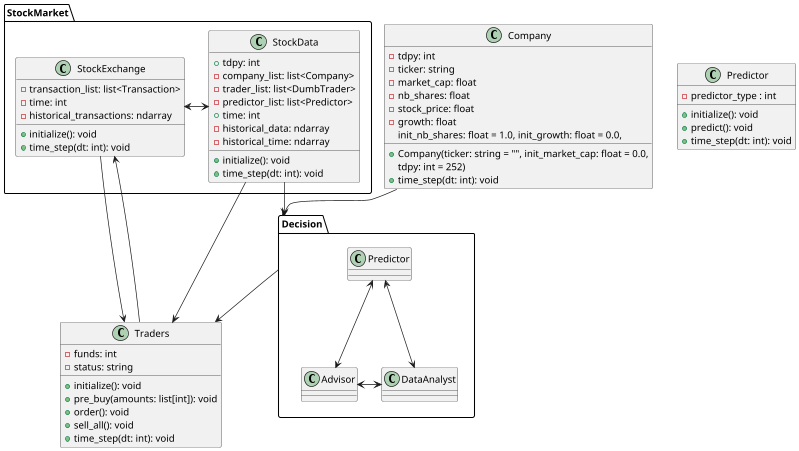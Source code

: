 @startuml
scale max 800*800
class Company {
    - tdpy: int
    - ticker: string
    - market_cap: float
    - nb_shares: float
    - stock_price: float
    - growth: float
    + Company(ticker: string = "", init_market_cap: float = 0.0,
              init_nb_shares: float = 1.0, init_growth: float = 0.0,
              tdpy: int = 252)
    + time_step(dt: int): void
}

class Traders {
    - funds: int
    - status: string
    + initialize(): void
    + pre_buy(amounts: list[int]): void
    + order(): void
    + sell_all(): void
    + time_step(dt: int): void
}

class Predictor {
    - predictor_type : int
    + initialize(): void
    + predict(): void
    + time_step(dt: int): void
}

package StockMarket {
        class StockData {
        + tdpy: int
        - company_list: list<Company>
        - trader_list: list<DumbTrader>
        - predictor_list: list<Predictor>
        + time: int
        - historical_data: ndarray
        - historical_time: ndarray
        + initialize(): void
        + time_step(dt: int): void
        }

        class StockExchange
        {
        - transaction_list: list<Transaction>
        - time: int
        - historical_transactions: ndarray
        + initialize(): void
        + time_step(dt: int): void
    }
}

package Decision {
    class Predictor
    class Advisor
    class DataAnalyst
}

StockMarket.StockExchange <-right-> StockMarket.StockData
StockMarket.StockData --> Traders
StockMarket.StockData --> Decision
StockMarket.StockExchange --> Traders
StockMarket.StockExchange <-- Traders
Company --> Decision
Decision --> Traders
Decision.Predictor <-right-> Decision.Advisor
Decision.Predictor <-up-> Decision.DataAnalyst
Decision.Advisor <-> Decision.DataAnalyst


@enduml
